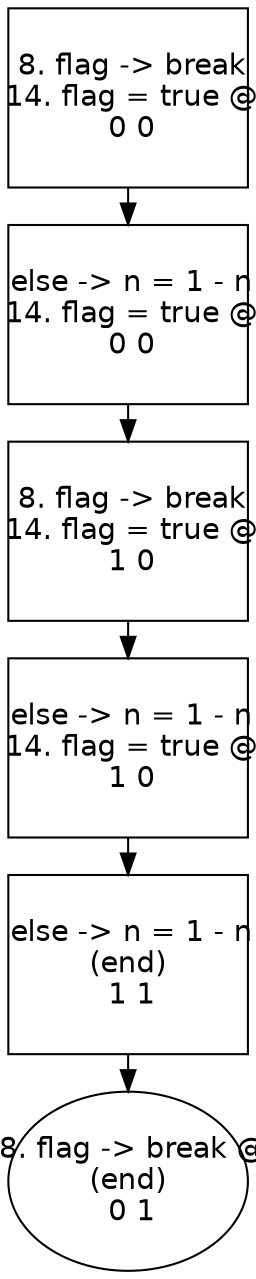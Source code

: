 digraph "" {
  graph [size="16,12",ranksep=.25];               
  node [shape=box,fontname=Helvetica,fontsize=14];
  node [width=1.6,height=1.2,fixedsize=true];     
 0 [label=" 8. flag -> break\n 14. flag = true @\n 0 0\n"peripheries=1];
 1 [label=" 9. else -> n = 1 - n @\n 14. flag = true @\n 0 0\n"peripheries=1];
 2 [label=" 8. flag -> break\n 14. flag = true @\n 1 0\n"peripheries=1];
 3 [label=" 9. else -> n = 1 - n @\n 14. flag = true @\n 1 0\n"peripheries=1];
 4 [label=" 9. else -> n = 1 - n @\n(end)\n 1 1\n"peripheries=1];
 5 [label=" 8. flag -> break @\n(end)\n 0 1\n" shape = ellipse peripheries=1];
 0 -> 1;
 1 -> 2;
 2 -> 3;
 3 -> 4;
 4 -> 5;
}
